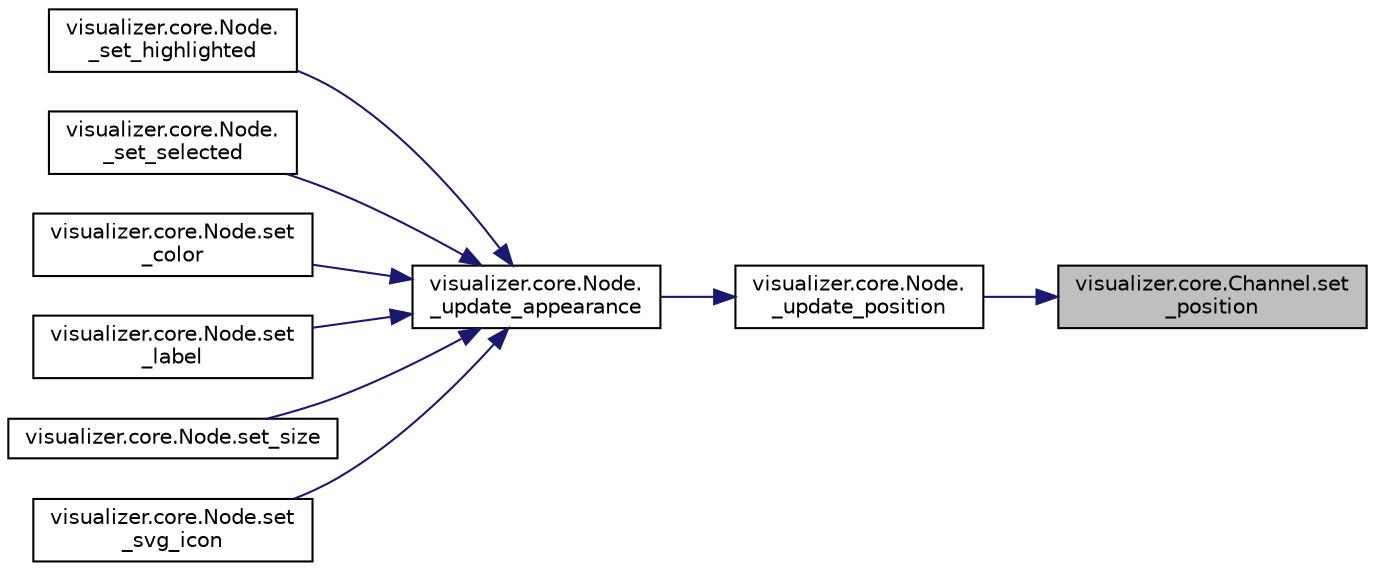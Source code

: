 digraph "visualizer.core.Channel.set_position"
{
 // LATEX_PDF_SIZE
  edge [fontname="Helvetica",fontsize="10",labelfontname="Helvetica",labelfontsize="10"];
  node [fontname="Helvetica",fontsize="10",shape=record];
  rankdir="RL";
  Node1 [label="visualizer.core.Channel.set\l_position",height=0.2,width=0.4,color="black", fillcolor="grey75", style="filled", fontcolor="black",tooltip="Initializer function."];
  Node1 -> Node2 [dir="back",color="midnightblue",fontsize="10",style="solid",fontname="Helvetica"];
  Node2 [label="visualizer.core.Node.\l_update_position",height=0.2,width=0.4,color="black", fillcolor="white", style="filled",URL="$classvisualizer_1_1core_1_1_node.html#ac783a9a6e8c4799d2b38cf5cc5ce71f3",tooltip="Update position function."];
  Node2 -> Node3 [dir="back",color="midnightblue",fontsize="10",style="solid",fontname="Helvetica"];
  Node3 [label="visualizer.core.Node.\l_update_appearance",height=0.2,width=0.4,color="black", fillcolor="white", style="filled",URL="$classvisualizer_1_1core_1_1_node.html#ae5b37840dd64cdf83640f3e4e0ac7f09",tooltip="Update the node aspect to reflect the selected/highlighted state."];
  Node3 -> Node4 [dir="back",color="midnightblue",fontsize="10",style="solid",fontname="Helvetica"];
  Node4 [label="visualizer.core.Node.\l_set_highlighted",height=0.2,width=0.4,color="black", fillcolor="white", style="filled",URL="$classvisualizer_1_1core_1_1_node.html#ae5beb3fb1baf0a82aac7d97095be2e03",tooltip="Set highlighted function."];
  Node3 -> Node5 [dir="back",color="midnightblue",fontsize="10",style="solid",fontname="Helvetica"];
  Node5 [label="visualizer.core.Node.\l_set_selected",height=0.2,width=0.4,color="black", fillcolor="white", style="filled",URL="$classvisualizer_1_1core_1_1_node.html#a3ceba64906269d901c47af74a60f06a0",tooltip="Set selected function."];
  Node3 -> Node6 [dir="back",color="midnightblue",fontsize="10",style="solid",fontname="Helvetica"];
  Node6 [label="visualizer.core.Node.set\l_color",height=0.2,width=0.4,color="black", fillcolor="white", style="filled",URL="$classvisualizer_1_1core_1_1_node.html#aa50f8c1b99b627e1509fe273af6096ca",tooltip="Set color function."];
  Node3 -> Node7 [dir="back",color="midnightblue",fontsize="10",style="solid",fontname="Helvetica"];
  Node7 [label="visualizer.core.Node.set\l_label",height=0.2,width=0.4,color="black", fillcolor="white", style="filled",URL="$classvisualizer_1_1core_1_1_node.html#a2af5df5a7ac732941d9f4091fbec2e2e",tooltip="Set a label for the node."];
  Node3 -> Node8 [dir="back",color="midnightblue",fontsize="10",style="solid",fontname="Helvetica"];
  Node8 [label="visualizer.core.Node.set_size",height=0.2,width=0.4,color="black", fillcolor="white", style="filled",URL="$classvisualizer_1_1core_1_1_node.html#ae3c935cc239df56943eb4a731511500c",tooltip="Set size function."];
  Node3 -> Node9 [dir="back",color="midnightblue",fontsize="10",style="solid",fontname="Helvetica"];
  Node9 [label="visualizer.core.Node.set\l_svg_icon",height=0.2,width=0.4,color="black", fillcolor="white", style="filled",URL="$classvisualizer_1_1core_1_1_node.html#a308c7317a292873bfeb648b1ca1a839e",tooltip="Set a background SVG icon for the node."];
}
